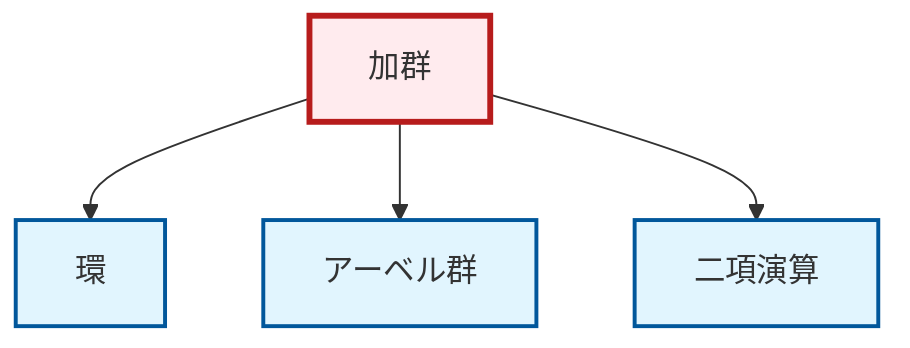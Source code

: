 graph TD
    classDef definition fill:#e1f5fe,stroke:#01579b,stroke-width:2px
    classDef theorem fill:#f3e5f5,stroke:#4a148c,stroke-width:2px
    classDef axiom fill:#fff3e0,stroke:#e65100,stroke-width:2px
    classDef example fill:#e8f5e9,stroke:#1b5e20,stroke-width:2px
    classDef current fill:#ffebee,stroke:#b71c1c,stroke-width:3px
    def-binary-operation["二項演算"]:::definition
    def-abelian-group["アーベル群"]:::definition
    def-ring["環"]:::definition
    def-module["加群"]:::definition
    def-module --> def-ring
    def-module --> def-abelian-group
    def-module --> def-binary-operation
    class def-module current